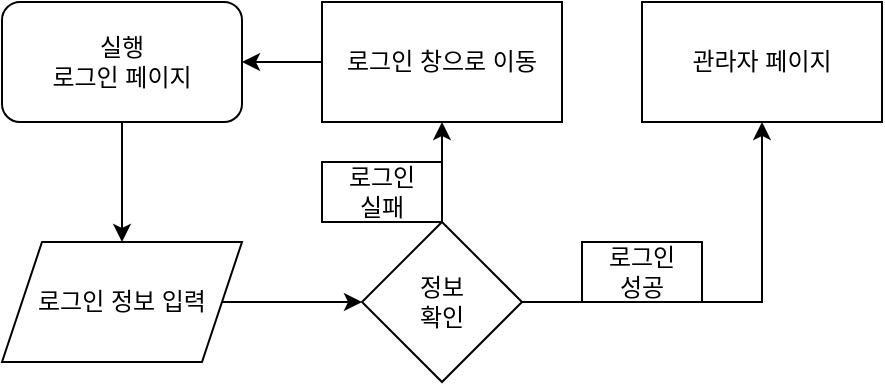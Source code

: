 <mxfile version="24.5.4" type="github">
  <diagram id="C5RBs43oDa-KdzZeNtuy" name="Page-1">
    <mxGraphModel dx="1002" dy="569" grid="1" gridSize="10" guides="1" tooltips="1" connect="1" arrows="1" fold="1" page="1" pageScale="1" pageWidth="827" pageHeight="1169" math="0" shadow="0">
      <root>
        <mxCell id="WIyWlLk6GJQsqaUBKTNV-0" />
        <mxCell id="WIyWlLk6GJQsqaUBKTNV-1" parent="WIyWlLk6GJQsqaUBKTNV-0" />
        <mxCell id="GjXYhkqQ-jPX18HEnohe-6" value="" style="edgeStyle=orthogonalEdgeStyle;rounded=0;orthogonalLoop=1;jettySize=auto;html=1;" edge="1" parent="WIyWlLk6GJQsqaUBKTNV-1" source="GjXYhkqQ-jPX18HEnohe-0" target="GjXYhkqQ-jPX18HEnohe-5">
          <mxGeometry relative="1" as="geometry" />
        </mxCell>
        <mxCell id="GjXYhkqQ-jPX18HEnohe-0" value="실행&lt;div&gt;로그인 페이지&lt;/div&gt;" style="rounded=1;whiteSpace=wrap;html=1;" vertex="1" parent="WIyWlLk6GJQsqaUBKTNV-1">
          <mxGeometry x="40" y="40" width="120" height="60" as="geometry" />
        </mxCell>
        <mxCell id="GjXYhkqQ-jPX18HEnohe-13" value="" style="edgeStyle=orthogonalEdgeStyle;rounded=0;orthogonalLoop=1;jettySize=auto;html=1;" edge="1" parent="WIyWlLk6GJQsqaUBKTNV-1" source="GjXYhkqQ-jPX18HEnohe-5" target="GjXYhkqQ-jPX18HEnohe-12">
          <mxGeometry relative="1" as="geometry" />
        </mxCell>
        <mxCell id="GjXYhkqQ-jPX18HEnohe-5" value="로그인 정보 입력" style="shape=parallelogram;perimeter=parallelogramPerimeter;whiteSpace=wrap;html=1;fixedSize=1;" vertex="1" parent="WIyWlLk6GJQsqaUBKTNV-1">
          <mxGeometry x="40" y="160" width="120" height="60" as="geometry" />
        </mxCell>
        <mxCell id="GjXYhkqQ-jPX18HEnohe-15" value="" style="edgeStyle=orthogonalEdgeStyle;rounded=0;orthogonalLoop=1;jettySize=auto;html=1;" edge="1" parent="WIyWlLk6GJQsqaUBKTNV-1" source="GjXYhkqQ-jPX18HEnohe-12" target="GjXYhkqQ-jPX18HEnohe-14">
          <mxGeometry relative="1" as="geometry" />
        </mxCell>
        <mxCell id="GjXYhkqQ-jPX18HEnohe-24" value="" style="edgeStyle=orthogonalEdgeStyle;rounded=0;orthogonalLoop=1;jettySize=auto;html=1;" edge="1" parent="WIyWlLk6GJQsqaUBKTNV-1" source="GjXYhkqQ-jPX18HEnohe-12" target="GjXYhkqQ-jPX18HEnohe-23">
          <mxGeometry relative="1" as="geometry" />
        </mxCell>
        <mxCell id="GjXYhkqQ-jPX18HEnohe-12" value="정보&lt;div&gt;확인&lt;/div&gt;" style="rhombus;whiteSpace=wrap;html=1;" vertex="1" parent="WIyWlLk6GJQsqaUBKTNV-1">
          <mxGeometry x="220" y="150" width="80" height="80" as="geometry" />
        </mxCell>
        <mxCell id="GjXYhkqQ-jPX18HEnohe-19" style="edgeStyle=orthogonalEdgeStyle;rounded=0;orthogonalLoop=1;jettySize=auto;html=1;" edge="1" parent="WIyWlLk6GJQsqaUBKTNV-1" source="GjXYhkqQ-jPX18HEnohe-14" target="GjXYhkqQ-jPX18HEnohe-0">
          <mxGeometry relative="1" as="geometry">
            <Array as="points">
              <mxPoint x="110" y="50" />
            </Array>
          </mxGeometry>
        </mxCell>
        <mxCell id="GjXYhkqQ-jPX18HEnohe-14" value="&lt;div&gt;로그인 창으로 이동&lt;/div&gt;" style="whiteSpace=wrap;html=1;" vertex="1" parent="WIyWlLk6GJQsqaUBKTNV-1">
          <mxGeometry x="200" y="40" width="120" height="60" as="geometry" />
        </mxCell>
        <mxCell id="GjXYhkqQ-jPX18HEnohe-20" value="로그인&lt;div&gt;실패&lt;/div&gt;" style="text;html=1;align=center;verticalAlign=middle;whiteSpace=wrap;rounded=0;strokeColor=default;" vertex="1" parent="WIyWlLk6GJQsqaUBKTNV-1">
          <mxGeometry x="200" y="120" width="60" height="30" as="geometry" />
        </mxCell>
        <mxCell id="GjXYhkqQ-jPX18HEnohe-23" value="관라자 페이지" style="rounded=0;whiteSpace=wrap;html=1;" vertex="1" parent="WIyWlLk6GJQsqaUBKTNV-1">
          <mxGeometry x="360" y="40" width="120" height="60" as="geometry" />
        </mxCell>
        <mxCell id="GjXYhkqQ-jPX18HEnohe-25" value="로그인&lt;div&gt;성공&lt;/div&gt;" style="text;html=1;align=center;verticalAlign=middle;whiteSpace=wrap;rounded=0;strokeColor=default;" vertex="1" parent="WIyWlLk6GJQsqaUBKTNV-1">
          <mxGeometry x="330" y="160" width="60" height="30" as="geometry" />
        </mxCell>
      </root>
    </mxGraphModel>
  </diagram>
</mxfile>
